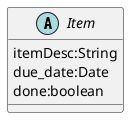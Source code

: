 @startuml
'https://plantuml.com/class-diagram

abstract class Item {
    itemDesc:String
    due_date:Date
    done:boolean
}



@enduml